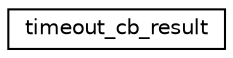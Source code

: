 digraph G
{
  edge [fontname="Helvetica",fontsize="10",labelfontname="Helvetica",labelfontsize="10"];
  node [fontname="Helvetica",fontsize="10",shape=record];
  rankdir="LR";
  Node1 [label="timeout_cb_result",height=0.2,width=0.4,color="black", fillcolor="white", style="filled",URL="$structtimeout__cb__result.html"];
}
